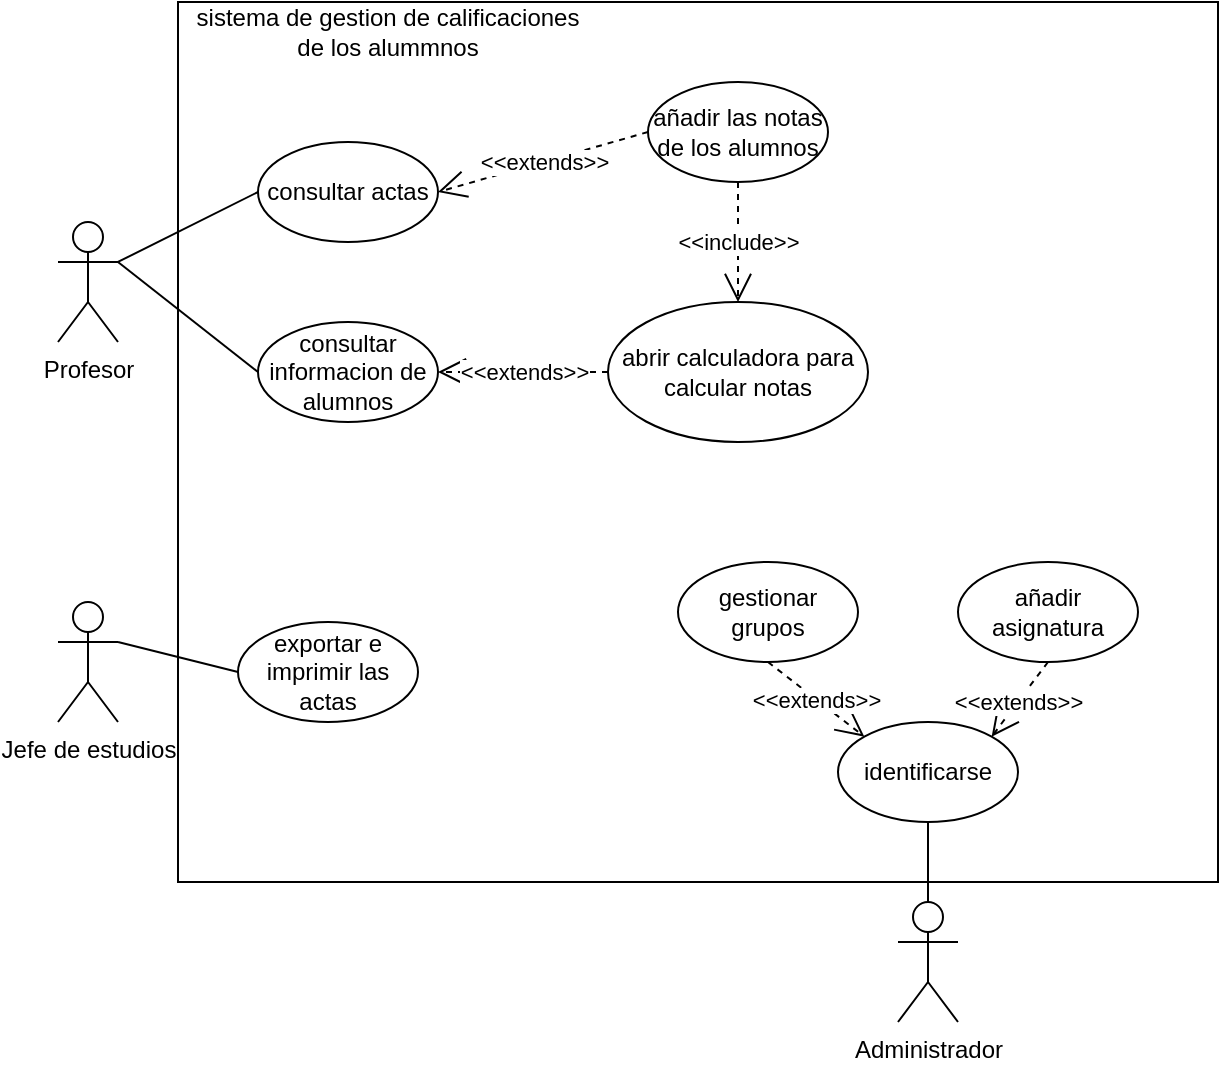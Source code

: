 <mxfile version="21.7.5" type="device">
  <diagram name="Página-1" id="7CahPeQRpdKRfnOCrIb_">
    <mxGraphModel dx="1674" dy="836" grid="1" gridSize="10" guides="1" tooltips="1" connect="1" arrows="1" fold="1" page="1" pageScale="1" pageWidth="1169" pageHeight="827" math="0" shadow="0">
      <root>
        <mxCell id="0" />
        <mxCell id="1" parent="0" />
        <mxCell id="IbrW2znbyaEo6Z8LKiTE-1" value="" style="rounded=0;whiteSpace=wrap;html=1;" parent="1" vertex="1">
          <mxGeometry x="240" y="120" width="520" height="440" as="geometry" />
        </mxCell>
        <mxCell id="IbrW2znbyaEo6Z8LKiTE-2" value="sistema de gestion de calificaciones de los alummnos" style="text;html=1;strokeColor=none;fillColor=none;align=center;verticalAlign=middle;whiteSpace=wrap;rounded=0;" parent="1" vertex="1">
          <mxGeometry x="240" y="120" width="210" height="30" as="geometry" />
        </mxCell>
        <mxCell id="IbrW2znbyaEo6Z8LKiTE-3" value="Profesor" style="shape=umlActor;verticalLabelPosition=bottom;verticalAlign=top;html=1;outlineConnect=0;" parent="1" vertex="1">
          <mxGeometry x="180" y="230" width="30" height="60" as="geometry" />
        </mxCell>
        <mxCell id="IbrW2znbyaEo6Z8LKiTE-4" value="consultar actas" style="ellipse;whiteSpace=wrap;html=1;" parent="1" vertex="1">
          <mxGeometry x="280" y="190" width="90" height="50" as="geometry" />
        </mxCell>
        <mxCell id="IbrW2znbyaEo6Z8LKiTE-5" value="añadir las notas de los alumnos" style="ellipse;whiteSpace=wrap;html=1;" parent="1" vertex="1">
          <mxGeometry x="475" y="160" width="90" height="50" as="geometry" />
        </mxCell>
        <mxCell id="IbrW2znbyaEo6Z8LKiTE-6" value="consultar informacion de alumnos" style="ellipse;whiteSpace=wrap;html=1;" parent="1" vertex="1">
          <mxGeometry x="280" y="280" width="90" height="50" as="geometry" />
        </mxCell>
        <mxCell id="IbrW2znbyaEo6Z8LKiTE-7" value="abrir calculadora para calcular notas" style="ellipse;whiteSpace=wrap;html=1;" parent="1" vertex="1">
          <mxGeometry x="455" y="270" width="130" height="70" as="geometry" />
        </mxCell>
        <mxCell id="IbrW2znbyaEo6Z8LKiTE-9" value="" style="endArrow=none;html=1;rounded=0;exitX=1;exitY=0.333;exitDx=0;exitDy=0;exitPerimeter=0;entryX=0;entryY=0.5;entryDx=0;entryDy=0;" parent="1" source="IbrW2znbyaEo6Z8LKiTE-3" target="IbrW2znbyaEo6Z8LKiTE-6" edge="1">
          <mxGeometry width="50" height="50" relative="1" as="geometry">
            <mxPoint x="460" y="400" as="sourcePoint" />
            <mxPoint x="510" y="350" as="targetPoint" />
          </mxGeometry>
        </mxCell>
        <mxCell id="IbrW2znbyaEo6Z8LKiTE-10" value="" style="endArrow=none;html=1;rounded=0;exitX=1;exitY=0.333;exitDx=0;exitDy=0;exitPerimeter=0;entryX=0;entryY=0.5;entryDx=0;entryDy=0;" parent="1" source="IbrW2znbyaEo6Z8LKiTE-3" target="IbrW2znbyaEo6Z8LKiTE-4" edge="1">
          <mxGeometry width="50" height="50" relative="1" as="geometry">
            <mxPoint x="220" y="260" as="sourcePoint" />
            <mxPoint x="290" y="315" as="targetPoint" />
          </mxGeometry>
        </mxCell>
        <mxCell id="IbrW2znbyaEo6Z8LKiTE-11" value="&amp;lt;&amp;lt;extends&amp;gt;&amp;gt;" style="endArrow=open;endSize=12;dashed=1;html=1;rounded=0;entryX=1;entryY=0.5;entryDx=0;entryDy=0;exitX=0;exitY=0.5;exitDx=0;exitDy=0;" parent="1" source="IbrW2znbyaEo6Z8LKiTE-5" target="IbrW2znbyaEo6Z8LKiTE-4" edge="1">
          <mxGeometry width="160" relative="1" as="geometry">
            <mxPoint x="410" y="370" as="sourcePoint" />
            <mxPoint x="570" y="370" as="targetPoint" />
          </mxGeometry>
        </mxCell>
        <mxCell id="IbrW2znbyaEo6Z8LKiTE-12" value="&amp;lt;&amp;lt;extends&amp;gt;&amp;gt;" style="endArrow=open;endSize=12;dashed=1;html=1;rounded=0;entryX=1;entryY=0.5;entryDx=0;entryDy=0;exitX=0;exitY=0.5;exitDx=0;exitDy=0;" parent="1" source="IbrW2znbyaEo6Z8LKiTE-7" target="IbrW2znbyaEo6Z8LKiTE-6" edge="1">
          <mxGeometry width="160" relative="1" as="geometry">
            <mxPoint x="380" y="225" as="sourcePoint" />
            <mxPoint x="470" y="225" as="targetPoint" />
          </mxGeometry>
        </mxCell>
        <mxCell id="IbrW2znbyaEo6Z8LKiTE-13" value="&amp;lt;&amp;lt;include&amp;gt;&amp;gt;" style="endArrow=open;endSize=12;dashed=1;html=1;rounded=0;exitX=0.5;exitY=1;exitDx=0;exitDy=0;entryX=0.5;entryY=0;entryDx=0;entryDy=0;" parent="1" source="IbrW2znbyaEo6Z8LKiTE-5" target="IbrW2znbyaEo6Z8LKiTE-7" edge="1">
          <mxGeometry width="160" relative="1" as="geometry">
            <mxPoint x="390" y="235" as="sourcePoint" />
            <mxPoint x="480" y="235" as="targetPoint" />
          </mxGeometry>
        </mxCell>
        <mxCell id="IbrW2znbyaEo6Z8LKiTE-14" value="Jefe de estudios" style="shape=umlActor;verticalLabelPosition=bottom;verticalAlign=top;html=1;outlineConnect=0;" parent="1" vertex="1">
          <mxGeometry x="180" y="420" width="30" height="60" as="geometry" />
        </mxCell>
        <mxCell id="IbrW2znbyaEo6Z8LKiTE-15" value="exportar e imprimir las actas" style="ellipse;whiteSpace=wrap;html=1;" parent="1" vertex="1">
          <mxGeometry x="270" y="430" width="90" height="50" as="geometry" />
        </mxCell>
        <mxCell id="IbrW2znbyaEo6Z8LKiTE-16" value="" style="endArrow=none;html=1;rounded=0;exitX=1;exitY=0.333;exitDx=0;exitDy=0;exitPerimeter=0;entryX=0;entryY=0.5;entryDx=0;entryDy=0;" parent="1" source="IbrW2znbyaEo6Z8LKiTE-14" target="IbrW2znbyaEo6Z8LKiTE-15" edge="1">
          <mxGeometry width="50" height="50" relative="1" as="geometry">
            <mxPoint x="460" y="400" as="sourcePoint" />
            <mxPoint x="510" y="350" as="targetPoint" />
          </mxGeometry>
        </mxCell>
        <mxCell id="IbrW2znbyaEo6Z8LKiTE-17" value="Administrador" style="shape=umlActor;verticalLabelPosition=bottom;verticalAlign=top;html=1;outlineConnect=0;" parent="1" vertex="1">
          <mxGeometry x="600" y="570" width="30" height="60" as="geometry" />
        </mxCell>
        <mxCell id="IbrW2znbyaEo6Z8LKiTE-18" value="identificarse" style="ellipse;whiteSpace=wrap;html=1;" parent="1" vertex="1">
          <mxGeometry x="570" y="480" width="90" height="50" as="geometry" />
        </mxCell>
        <mxCell id="IbrW2znbyaEo6Z8LKiTE-19" value="gestionar grupos" style="ellipse;whiteSpace=wrap;html=1;" parent="1" vertex="1">
          <mxGeometry x="490" y="400" width="90" height="50" as="geometry" />
        </mxCell>
        <mxCell id="IbrW2znbyaEo6Z8LKiTE-20" value="añadir asignatura" style="ellipse;whiteSpace=wrap;html=1;" parent="1" vertex="1">
          <mxGeometry x="630" y="400" width="90" height="50" as="geometry" />
        </mxCell>
        <mxCell id="IbrW2znbyaEo6Z8LKiTE-21" value="&amp;lt;&amp;lt;extends&amp;gt;&amp;gt;" style="endArrow=open;endSize=12;dashed=1;html=1;rounded=0;entryX=0;entryY=0;entryDx=0;entryDy=0;exitX=0.5;exitY=1;exitDx=0;exitDy=0;" parent="1" source="IbrW2znbyaEo6Z8LKiTE-19" target="IbrW2znbyaEo6Z8LKiTE-18" edge="1">
          <mxGeometry width="160" relative="1" as="geometry">
            <mxPoint x="410" y="370" as="sourcePoint" />
            <mxPoint x="570" y="370" as="targetPoint" />
          </mxGeometry>
        </mxCell>
        <mxCell id="IbrW2znbyaEo6Z8LKiTE-22" value="&amp;lt;&amp;lt;extends&amp;gt;&amp;gt;" style="endArrow=open;endSize=12;dashed=1;html=1;rounded=0;entryX=1;entryY=0;entryDx=0;entryDy=0;exitX=0.5;exitY=1;exitDx=0;exitDy=0;" parent="1" source="IbrW2znbyaEo6Z8LKiTE-20" target="IbrW2znbyaEo6Z8LKiTE-18" edge="1">
          <mxGeometry x="0.069" width="160" relative="1" as="geometry">
            <mxPoint x="800" y="500" as="sourcePoint" />
            <mxPoint x="545" y="460" as="targetPoint" />
            <mxPoint as="offset" />
          </mxGeometry>
        </mxCell>
        <mxCell id="IbrW2znbyaEo6Z8LKiTE-23" value="" style="endArrow=none;html=1;rounded=0;entryX=0.5;entryY=1;entryDx=0;entryDy=0;exitX=0.5;exitY=0;exitDx=0;exitDy=0;exitPerimeter=0;" parent="1" source="IbrW2znbyaEo6Z8LKiTE-17" target="IbrW2znbyaEo6Z8LKiTE-18" edge="1">
          <mxGeometry width="50" height="50" relative="1" as="geometry">
            <mxPoint x="460" y="400" as="sourcePoint" />
            <mxPoint x="510" y="350" as="targetPoint" />
          </mxGeometry>
        </mxCell>
      </root>
    </mxGraphModel>
  </diagram>
</mxfile>
